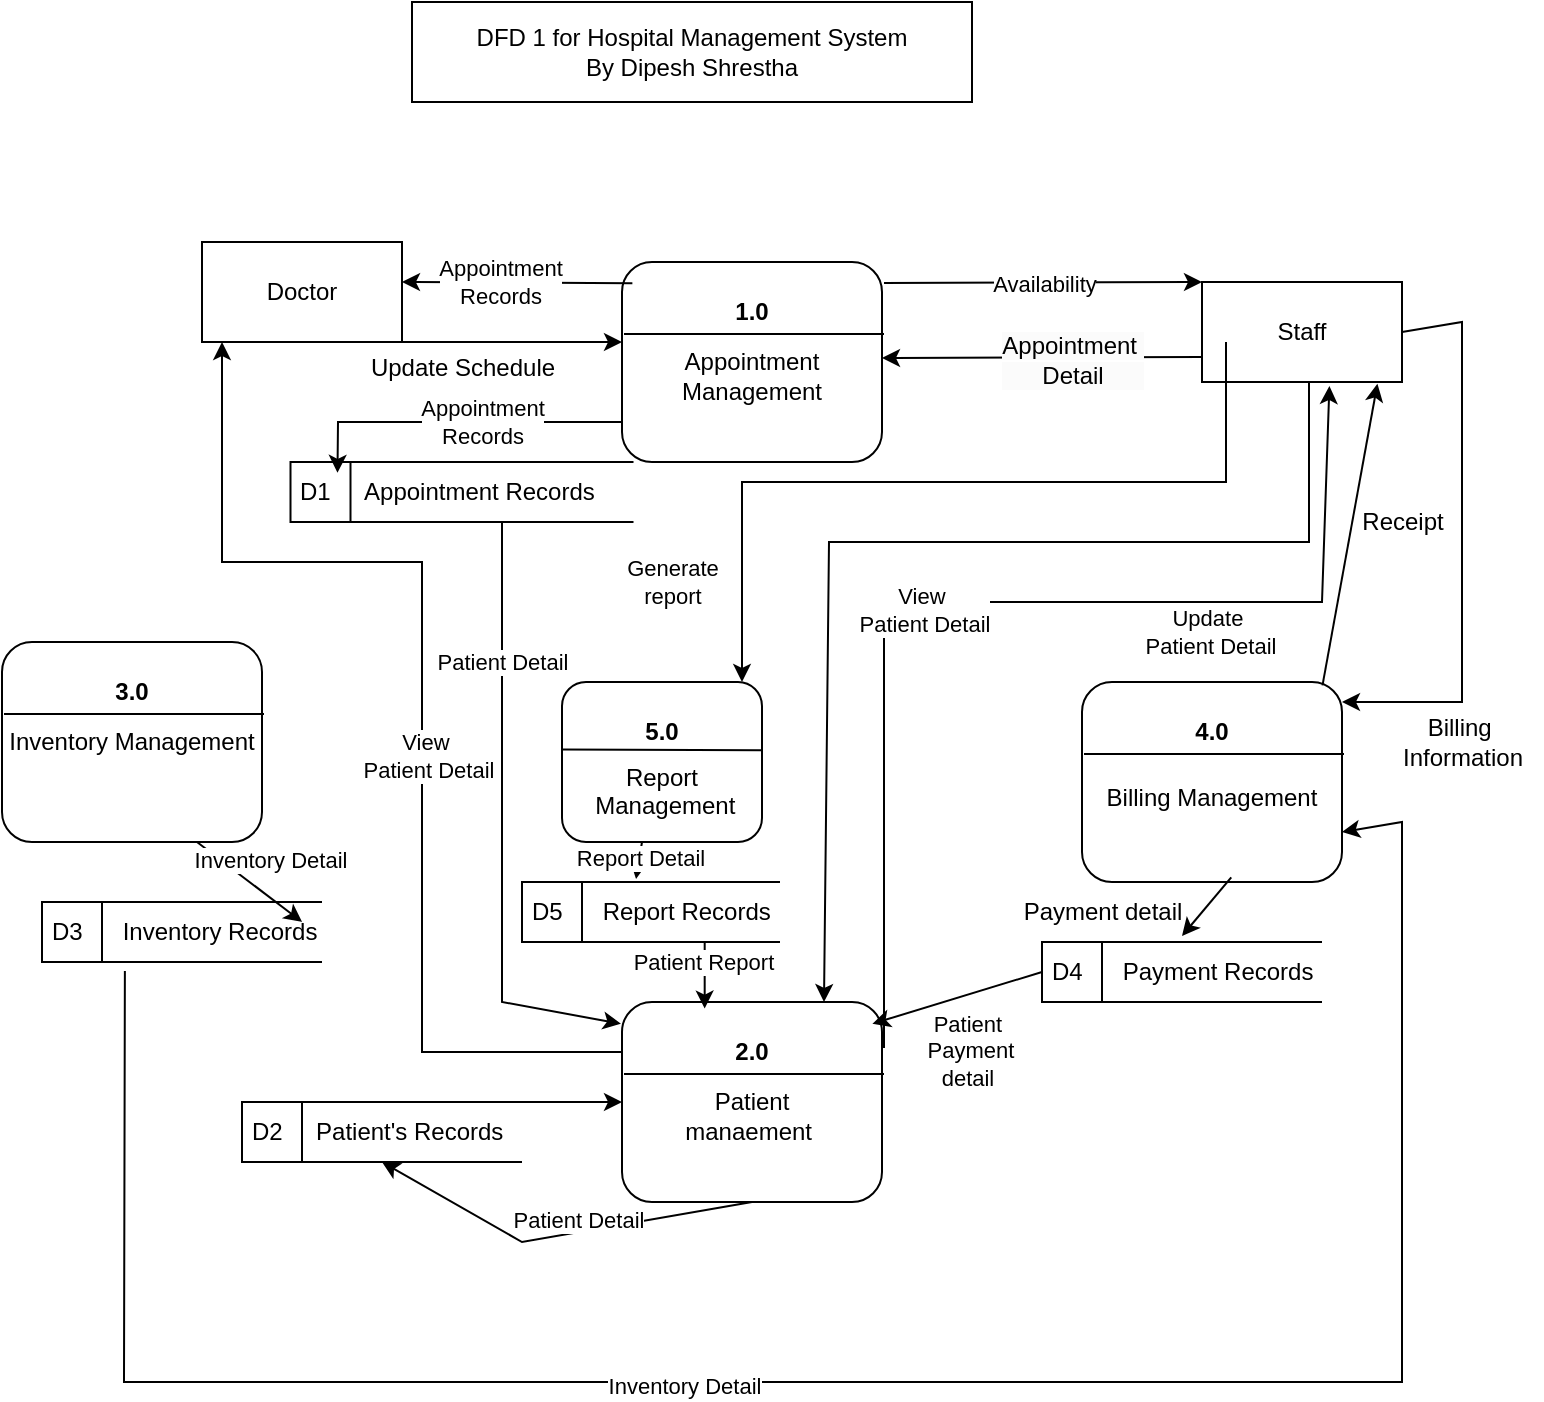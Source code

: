 <mxfile version="24.7.5">
  <diagram name="Page-1" id="medQR0uMSqfmS3sAr505">
    <mxGraphModel dx="802" dy="943" grid="1" gridSize="10" guides="1" tooltips="1" connect="1" arrows="1" fold="1" page="1" pageScale="1" pageWidth="850" pageHeight="1100" math="0" shadow="0">
      <root>
        <mxCell id="0" />
        <mxCell id="1" parent="0" />
        <mxCell id="Q4rP0zZHkfhK8uOjgC31-18" value="DFD 1 for Hospital Management System&lt;div&gt;By Dipesh Shrestha&lt;/div&gt;" style="html=1;dashed=0;whiteSpace=wrap;" vertex="1" parent="1">
          <mxGeometry x="275" y="170" width="280" height="50" as="geometry" />
        </mxCell>
        <mxCell id="Q4rP0zZHkfhK8uOjgC31-33" value="" style="group" vertex="1" connectable="0" parent="1">
          <mxGeometry x="70" y="490" width="131" height="100" as="geometry" />
        </mxCell>
        <mxCell id="Q4rP0zZHkfhK8uOjgC31-34" value="&lt;div&gt;Inventory Management&lt;/div&gt;&lt;div&gt;&lt;div&gt;&lt;/div&gt;&lt;div&gt;&lt;/div&gt;&lt;/div&gt;" style="rounded=1;whiteSpace=wrap;html=1;" vertex="1" parent="Q4rP0zZHkfhK8uOjgC31-33">
          <mxGeometry width="130" height="100" as="geometry" />
        </mxCell>
        <mxCell id="Q4rP0zZHkfhK8uOjgC31-35" value="" style="endArrow=none;html=1;rounded=0;exitX=0;exitY=0.5;exitDx=0;exitDy=0;entryX=1;entryY=0.5;entryDx=0;entryDy=0;" edge="1" parent="Q4rP0zZHkfhK8uOjgC31-33">
          <mxGeometry width="50" height="50" relative="1" as="geometry">
            <mxPoint x="1" y="36" as="sourcePoint" />
            <mxPoint x="131" y="36" as="targetPoint" />
          </mxGeometry>
        </mxCell>
        <mxCell id="Q4rP0zZHkfhK8uOjgC31-36" value="&lt;b&gt;3.0&lt;/b&gt;" style="text;html=1;align=center;verticalAlign=middle;whiteSpace=wrap;rounded=0;" vertex="1" parent="Q4rP0zZHkfhK8uOjgC31-33">
          <mxGeometry x="35" y="10" width="60" height="30" as="geometry" />
        </mxCell>
        <mxCell id="Q4rP0zZHkfhK8uOjgC31-40" value="" style="group" vertex="1" connectable="0" parent="1">
          <mxGeometry x="380" y="300" width="131" height="100" as="geometry" />
        </mxCell>
        <mxCell id="Q4rP0zZHkfhK8uOjgC31-41" value="&lt;div&gt;&lt;br&gt;&lt;/div&gt;Appointment Management&lt;div&gt;&lt;/div&gt;" style="rounded=1;whiteSpace=wrap;html=1;" vertex="1" parent="Q4rP0zZHkfhK8uOjgC31-40">
          <mxGeometry width="130" height="100" as="geometry" />
        </mxCell>
        <mxCell id="Q4rP0zZHkfhK8uOjgC31-42" value="" style="endArrow=none;html=1;rounded=0;exitX=0;exitY=0.5;exitDx=0;exitDy=0;entryX=1;entryY=0.5;entryDx=0;entryDy=0;" edge="1" parent="Q4rP0zZHkfhK8uOjgC31-40">
          <mxGeometry width="50" height="50" relative="1" as="geometry">
            <mxPoint x="1" y="36" as="sourcePoint" />
            <mxPoint x="131" y="36" as="targetPoint" />
          </mxGeometry>
        </mxCell>
        <mxCell id="Q4rP0zZHkfhK8uOjgC31-43" value="&lt;b&gt;1.0&lt;/b&gt;" style="text;html=1;align=center;verticalAlign=middle;whiteSpace=wrap;rounded=0;" vertex="1" parent="Q4rP0zZHkfhK8uOjgC31-40">
          <mxGeometry x="35" y="10" width="60" height="30" as="geometry" />
        </mxCell>
        <mxCell id="Q4rP0zZHkfhK8uOjgC31-45" value="" style="group" vertex="1" connectable="0" parent="1">
          <mxGeometry x="380" y="670" width="131" height="100" as="geometry" />
        </mxCell>
        <mxCell id="Q4rP0zZHkfhK8uOjgC31-46" value="&lt;div&gt;&lt;br&gt;&lt;/div&gt;Patient&lt;div&gt;manaement&amp;nbsp;&lt;div&gt;&lt;/div&gt;&lt;div&gt;&lt;/div&gt;&lt;/div&gt;" style="rounded=1;whiteSpace=wrap;html=1;" vertex="1" parent="Q4rP0zZHkfhK8uOjgC31-45">
          <mxGeometry width="130" height="100" as="geometry" />
        </mxCell>
        <mxCell id="Q4rP0zZHkfhK8uOjgC31-47" value="" style="endArrow=none;html=1;rounded=0;exitX=0;exitY=0.5;exitDx=0;exitDy=0;entryX=1;entryY=0.5;entryDx=0;entryDy=0;" edge="1" parent="Q4rP0zZHkfhK8uOjgC31-45">
          <mxGeometry width="50" height="50" relative="1" as="geometry">
            <mxPoint x="1" y="36" as="sourcePoint" />
            <mxPoint x="131" y="36" as="targetPoint" />
          </mxGeometry>
        </mxCell>
        <mxCell id="Q4rP0zZHkfhK8uOjgC31-48" value="&lt;b&gt;2.0&lt;/b&gt;" style="text;html=1;align=center;verticalAlign=middle;whiteSpace=wrap;rounded=0;" vertex="1" parent="Q4rP0zZHkfhK8uOjgC31-45">
          <mxGeometry x="35" y="10" width="60" height="30" as="geometry" />
        </mxCell>
        <mxCell id="Q4rP0zZHkfhK8uOjgC31-49" value="" style="group" vertex="1" connectable="0" parent="1">
          <mxGeometry x="610" y="510" width="140" height="100" as="geometry" />
        </mxCell>
        <mxCell id="Q4rP0zZHkfhK8uOjgC31-50" value="&lt;div&gt;&lt;br&gt;&lt;/div&gt;&lt;div&gt;Billing Management&lt;/div&gt;&lt;div&gt;&lt;div&gt;&lt;/div&gt;&lt;div&gt;&lt;/div&gt;&lt;/div&gt;" style="rounded=1;whiteSpace=wrap;html=1;" vertex="1" parent="Q4rP0zZHkfhK8uOjgC31-49">
          <mxGeometry width="130" height="100" as="geometry" />
        </mxCell>
        <mxCell id="Q4rP0zZHkfhK8uOjgC31-51" value="" style="endArrow=none;html=1;rounded=0;exitX=0;exitY=0.5;exitDx=0;exitDy=0;entryX=1;entryY=0.5;entryDx=0;entryDy=0;" edge="1" parent="Q4rP0zZHkfhK8uOjgC31-49">
          <mxGeometry width="50" height="50" relative="1" as="geometry">
            <mxPoint x="1" y="36" as="sourcePoint" />
            <mxPoint x="131" y="36" as="targetPoint" />
          </mxGeometry>
        </mxCell>
        <mxCell id="Q4rP0zZHkfhK8uOjgC31-52" value="&lt;b&gt;4.0&lt;/b&gt;" style="text;html=1;align=center;verticalAlign=middle;whiteSpace=wrap;rounded=0;" vertex="1" parent="Q4rP0zZHkfhK8uOjgC31-49">
          <mxGeometry x="35" y="10" width="60" height="30" as="geometry" />
        </mxCell>
        <mxCell id="Q4rP0zZHkfhK8uOjgC31-98" value="" style="endArrow=classic;html=1;rounded=0;exitX=0.574;exitY=0.977;exitDx=0;exitDy=0;exitPerimeter=0;" edge="1" parent="Q4rP0zZHkfhK8uOjgC31-49" source="Q4rP0zZHkfhK8uOjgC31-50">
          <mxGeometry width="50" height="50" relative="1" as="geometry">
            <mxPoint x="67" y="-30" as="sourcePoint" />
            <mxPoint x="50" y="127" as="targetPoint" />
          </mxGeometry>
        </mxCell>
        <mxCell id="Q4rP0zZHkfhK8uOjgC31-53" value="Staff" style="html=1;dashed=0;whiteSpace=wrap;" vertex="1" parent="1">
          <mxGeometry x="670" y="310" width="100" height="50" as="geometry" />
        </mxCell>
        <mxCell id="Q4rP0zZHkfhK8uOjgC31-54" value="Doctor" style="html=1;dashed=0;whiteSpace=wrap;" vertex="1" parent="1">
          <mxGeometry x="170" y="290" width="100" height="50" as="geometry" />
        </mxCell>
        <mxCell id="Q4rP0zZHkfhK8uOjgC31-59" value="" style="endArrow=classic;html=1;rounded=0;" edge="1" parent="1">
          <mxGeometry width="50" height="50" relative="1" as="geometry">
            <mxPoint x="270" y="340" as="sourcePoint" />
            <mxPoint x="380" y="340" as="targetPoint" />
          </mxGeometry>
        </mxCell>
        <mxCell id="Q4rP0zZHkfhK8uOjgC31-60" value="Update Schedule" style="text;html=1;align=center;verticalAlign=middle;resizable=0;points=[];autosize=1;strokeColor=none;fillColor=none;" vertex="1" parent="1">
          <mxGeometry x="240" y="338" width="120" height="30" as="geometry" />
        </mxCell>
        <mxCell id="Q4rP0zZHkfhK8uOjgC31-63" value="D1&amp;nbsp; &amp;nbsp; &amp;nbsp;Appointment Records" style="html=1;dashed=0;whiteSpace=wrap;shape=mxgraph.dfd.dataStoreID;align=left;spacingLeft=3;points=[[0,0],[0.5,0],[1,0],[0,0.5],[1,0.5],[0,1],[0.5,1],[1,1]];" vertex="1" parent="1">
          <mxGeometry x="214.25" y="400" width="171.5" height="30" as="geometry" />
        </mxCell>
        <mxCell id="Q4rP0zZHkfhK8uOjgC31-64" value="" style="endArrow=classic;html=1;rounded=0;exitX=0.342;exitY=1.025;exitDx=0;exitDy=0;exitPerimeter=0;entryX=0;entryY=0;entryDx=0;entryDy=0;" edge="1" parent="1" target="Q4rP0zZHkfhK8uOjgC31-53">
          <mxGeometry width="50" height="50" relative="1" as="geometry">
            <mxPoint x="511" y="310.5" as="sourcePoint" />
            <mxPoint x="546.54" y="360" as="targetPoint" />
          </mxGeometry>
        </mxCell>
        <mxCell id="Q4rP0zZHkfhK8uOjgC31-70" value="Availability" style="edgeLabel;html=1;align=center;verticalAlign=middle;resizable=0;points=[];" vertex="1" connectable="0" parent="Q4rP0zZHkfhK8uOjgC31-64">
          <mxGeometry x="0.001" y="-1" relative="1" as="geometry">
            <mxPoint as="offset" />
          </mxGeometry>
        </mxCell>
        <mxCell id="Q4rP0zZHkfhK8uOjgC31-65" value="D2&amp;nbsp; &amp;nbsp; &amp;nbsp;Patient&#39;s Records" style="html=1;dashed=0;whiteSpace=wrap;shape=mxgraph.dfd.dataStoreID;align=left;spacingLeft=3;points=[[0,0],[0.5,0],[1,0],[0,0.5],[1,0.5],[0,1],[0.5,1],[1,1]];" vertex="1" parent="1">
          <mxGeometry x="190" y="720" width="140" height="30" as="geometry" />
        </mxCell>
        <mxCell id="Q4rP0zZHkfhK8uOjgC31-66" value="" style="endArrow=classic;html=1;rounded=0;exitX=0;exitY=0.75;exitDx=0;exitDy=0;" edge="1" parent="1" source="Q4rP0zZHkfhK8uOjgC31-53">
          <mxGeometry width="50" height="50" relative="1" as="geometry">
            <mxPoint x="390" y="450" as="sourcePoint" />
            <mxPoint x="510" y="348" as="targetPoint" />
          </mxGeometry>
        </mxCell>
        <mxCell id="Q4rP0zZHkfhK8uOjgC31-69" value="&lt;span style=&quot;font-size: 12px; background-color: rgb(251, 251, 251);&quot;&gt;Appointment&amp;nbsp;&lt;/span&gt;&lt;div style=&quot;font-size: 12px; background-color: rgb(251, 251, 251);&quot;&gt;Detail&lt;/div&gt;" style="edgeLabel;html=1;align=center;verticalAlign=middle;resizable=0;points=[];" vertex="1" connectable="0" parent="Q4rP0zZHkfhK8uOjgC31-66">
          <mxGeometry x="-0.201" y="1" relative="1" as="geometry">
            <mxPoint x="-1" as="offset" />
          </mxGeometry>
        </mxCell>
        <mxCell id="Q4rP0zZHkfhK8uOjgC31-68" value="D3&amp;nbsp; &amp;nbsp; &amp;nbsp; Inventory Records" style="html=1;dashed=0;whiteSpace=wrap;shape=mxgraph.dfd.dataStoreID;align=left;spacingLeft=3;points=[[0,0],[0.5,0],[1,0],[0,0.5],[1,0.5],[0,1],[0.5,1],[1,1]];" vertex="1" parent="1">
          <mxGeometry x="90" y="620" width="140" height="30" as="geometry" />
        </mxCell>
        <mxCell id="Q4rP0zZHkfhK8uOjgC31-74" value="" style="endArrow=classic;html=1;rounded=0;entryX=0.5;entryY=1;entryDx=0;entryDy=0;exitX=0.5;exitY=1;exitDx=0;exitDy=0;" edge="1" parent="1" source="Q4rP0zZHkfhK8uOjgC31-46" target="Q4rP0zZHkfhK8uOjgC31-65">
          <mxGeometry width="50" height="50" relative="1" as="geometry">
            <mxPoint x="450" y="780" as="sourcePoint" />
            <mxPoint x="455" y="1008" as="targetPoint" />
            <Array as="points">
              <mxPoint x="330" y="790" />
            </Array>
          </mxGeometry>
        </mxCell>
        <mxCell id="Q4rP0zZHkfhK8uOjgC31-75" value="Patient Detail" style="edgeLabel;html=1;align=center;verticalAlign=middle;resizable=0;points=[];" vertex="1" connectable="0" parent="Q4rP0zZHkfhK8uOjgC31-74">
          <mxGeometry x="-0.11" y="-5" relative="1" as="geometry">
            <mxPoint y="-1" as="offset" />
          </mxGeometry>
        </mxCell>
        <mxCell id="Q4rP0zZHkfhK8uOjgC31-76" value="" style="endArrow=classic;html=1;rounded=0;entryX=0.137;entryY=0.181;entryDx=0;entryDy=0;entryPerimeter=0;" edge="1" parent="1" target="Q4rP0zZHkfhK8uOjgC31-63">
          <mxGeometry width="50" height="50" relative="1" as="geometry">
            <mxPoint x="380" y="380" as="sourcePoint" />
            <mxPoint x="480" y="400" as="targetPoint" />
            <Array as="points">
              <mxPoint x="238" y="380" />
            </Array>
          </mxGeometry>
        </mxCell>
        <mxCell id="Q4rP0zZHkfhK8uOjgC31-77" value="Appointment&lt;div&gt;Records&lt;/div&gt;" style="edgeLabel;html=1;align=center;verticalAlign=middle;resizable=0;points=[];rotation=0;" vertex="1" connectable="0" parent="Q4rP0zZHkfhK8uOjgC31-76">
          <mxGeometry x="0.25" relative="1" as="geometry">
            <mxPoint x="34" as="offset" />
          </mxGeometry>
        </mxCell>
        <mxCell id="Q4rP0zZHkfhK8uOjgC31-78" value="" style="endArrow=classic;html=1;rounded=0;entryX=1;entryY=1;entryDx=0;entryDy=0;exitX=0.04;exitY=0.106;exitDx=0;exitDy=0;exitPerimeter=0;" edge="1" parent="1" source="Q4rP0zZHkfhK8uOjgC31-41">
          <mxGeometry width="50" height="50" relative="1" as="geometry">
            <mxPoint x="374" y="280" as="sourcePoint" />
            <mxPoint x="270" y="310" as="targetPoint" />
          </mxGeometry>
        </mxCell>
        <mxCell id="Q4rP0zZHkfhK8uOjgC31-79" value="Appointment&lt;div&gt;Records&lt;/div&gt;" style="edgeLabel;html=1;align=center;verticalAlign=middle;resizable=0;points=[];rotation=0;" vertex="1" connectable="0" parent="Q4rP0zZHkfhK8uOjgC31-78">
          <mxGeometry x="0.25" relative="1" as="geometry">
            <mxPoint x="6" as="offset" />
          </mxGeometry>
        </mxCell>
        <mxCell id="Q4rP0zZHkfhK8uOjgC31-71" value="" style="endArrow=classic;html=1;rounded=0;entryX=-0.004;entryY=0.109;entryDx=0;entryDy=0;entryPerimeter=0;" edge="1" parent="1" target="Q4rP0zZHkfhK8uOjgC31-46">
          <mxGeometry width="50" height="50" relative="1" as="geometry">
            <mxPoint x="320" y="430" as="sourcePoint" />
            <mxPoint x="450" y="660" as="targetPoint" />
            <Array as="points">
              <mxPoint x="320" y="500" />
              <mxPoint x="320" y="670" />
            </Array>
          </mxGeometry>
        </mxCell>
        <mxCell id="Q4rP0zZHkfhK8uOjgC31-72" value="Patient Detail" style="edgeLabel;html=1;align=center;verticalAlign=middle;resizable=0;points=[];" vertex="1" connectable="0" parent="Q4rP0zZHkfhK8uOjgC31-71">
          <mxGeometry x="-0.11" y="-5" relative="1" as="geometry">
            <mxPoint x="5" y="-64" as="offset" />
          </mxGeometry>
        </mxCell>
        <mxCell id="Q4rP0zZHkfhK8uOjgC31-80" value="" style="endArrow=classic;html=1;rounded=0;entryX=0.75;entryY=0;entryDx=0;entryDy=0;exitX=0.5;exitY=1;exitDx=0;exitDy=0;" edge="1" parent="1">
          <mxGeometry width="50" height="50" relative="1" as="geometry">
            <mxPoint x="723.5" y="360" as="sourcePoint" />
            <mxPoint x="481" y="670.0" as="targetPoint" />
            <Array as="points">
              <mxPoint x="723.5" y="440" />
              <mxPoint x="483.5" y="440" />
            </Array>
          </mxGeometry>
        </mxCell>
        <mxCell id="Q4rP0zZHkfhK8uOjgC31-81" value="Update&amp;nbsp;&lt;div&gt;Patient Detail&lt;/div&gt;" style="edgeLabel;html=1;align=center;verticalAlign=middle;resizable=0;points=[];" vertex="1" connectable="0" parent="Q4rP0zZHkfhK8uOjgC31-80">
          <mxGeometry x="-0.11" y="-5" relative="1" as="geometry">
            <mxPoint x="115" y="50" as="offset" />
          </mxGeometry>
        </mxCell>
        <mxCell id="Q4rP0zZHkfhK8uOjgC31-82" value="" style="endArrow=classic;html=1;rounded=0;exitX=0;exitY=0.25;exitDx=0;exitDy=0;" edge="1" parent="1" source="Q4rP0zZHkfhK8uOjgC31-46">
          <mxGeometry width="50" height="50" relative="1" as="geometry">
            <mxPoint x="60" y="432" as="sourcePoint" />
            <mxPoint x="180" y="340" as="targetPoint" />
            <Array as="points">
              <mxPoint x="280" y="695" />
              <mxPoint x="280" y="450" />
              <mxPoint x="180" y="450" />
              <mxPoint x="180" y="340" />
            </Array>
          </mxGeometry>
        </mxCell>
        <mxCell id="Q4rP0zZHkfhK8uOjgC31-83" value="View&amp;nbsp;&lt;div&gt;Patient Detail&lt;/div&gt;" style="edgeLabel;html=1;align=center;verticalAlign=middle;resizable=0;points=[];" vertex="1" connectable="0" parent="Q4rP0zZHkfhK8uOjgC31-82">
          <mxGeometry x="-0.11" y="-5" relative="1" as="geometry">
            <mxPoint x="-2" y="-1" as="offset" />
          </mxGeometry>
        </mxCell>
        <mxCell id="Q4rP0zZHkfhK8uOjgC31-84" value="" style="endArrow=classic;html=1;rounded=0;exitX=0;exitY=0.25;exitDx=0;exitDy=0;entryX=0.637;entryY=1.04;entryDx=0;entryDy=0;entryPerimeter=0;" edge="1" parent="1" target="Q4rP0zZHkfhK8uOjgC31-53">
          <mxGeometry width="50" height="50" relative="1" as="geometry">
            <mxPoint x="511" y="693" as="sourcePoint" />
            <mxPoint x="800" y="360" as="targetPoint" />
            <Array as="points">
              <mxPoint x="511" y="470" />
              <mxPoint x="730" y="470" />
            </Array>
          </mxGeometry>
        </mxCell>
        <mxCell id="Q4rP0zZHkfhK8uOjgC31-85" value="View&amp;nbsp;&lt;div&gt;Patient Detail&lt;/div&gt;" style="edgeLabel;html=1;align=center;verticalAlign=middle;resizable=0;points=[];" vertex="1" connectable="0" parent="Q4rP0zZHkfhK8uOjgC31-84">
          <mxGeometry x="-0.11" y="-5" relative="1" as="geometry">
            <mxPoint x="-2" y="-1" as="offset" />
          </mxGeometry>
        </mxCell>
        <mxCell id="Q4rP0zZHkfhK8uOjgC31-86" value="D4&amp;nbsp; &amp;nbsp; &amp;nbsp; Payment Records" style="html=1;dashed=0;whiteSpace=wrap;shape=mxgraph.dfd.dataStoreID;align=left;spacingLeft=3;points=[[0,0],[0.5,0],[1,0],[0,0.5],[1,0.5],[0,1],[0.5,1],[1,1]];" vertex="1" parent="1">
          <mxGeometry x="590" y="640" width="140" height="30" as="geometry" />
        </mxCell>
        <mxCell id="Q4rP0zZHkfhK8uOjgC31-87" value="" style="endArrow=classic;html=1;rounded=0;exitX=1;exitY=0;exitDx=0;exitDy=0;entryX=0;entryY=0.5;entryDx=0;entryDy=0;" edge="1" parent="1" source="Q4rP0zZHkfhK8uOjgC31-65" target="Q4rP0zZHkfhK8uOjgC31-46">
          <mxGeometry width="50" height="50" relative="1" as="geometry">
            <mxPoint x="400" y="590" as="sourcePoint" />
            <mxPoint x="450" y="540" as="targetPoint" />
          </mxGeometry>
        </mxCell>
        <mxCell id="Q4rP0zZHkfhK8uOjgC31-90" value="" style="endArrow=classic;html=1;rounded=0;exitX=0.75;exitY=1;exitDx=0;exitDy=0;entryX=0.929;entryY=0.333;entryDx=0;entryDy=0;entryPerimeter=0;" edge="1" parent="1" source="Q4rP0zZHkfhK8uOjgC31-34" target="Q4rP0zZHkfhK8uOjgC31-68">
          <mxGeometry width="50" height="50" relative="1" as="geometry">
            <mxPoint x="400" y="590" as="sourcePoint" />
            <mxPoint x="450" y="540" as="targetPoint" />
          </mxGeometry>
        </mxCell>
        <mxCell id="Q4rP0zZHkfhK8uOjgC31-91" value="Inventory Detail" style="edgeLabel;html=1;align=center;verticalAlign=middle;resizable=0;points=[];" vertex="1" connectable="0" parent="Q4rP0zZHkfhK8uOjgC31-90">
          <mxGeometry x="0.028" y="15" relative="1" as="geometry">
            <mxPoint as="offset" />
          </mxGeometry>
        </mxCell>
        <mxCell id="Q4rP0zZHkfhK8uOjgC31-92" value="" style="endArrow=classic;html=1;rounded=0;exitX=0.296;exitY=1.152;exitDx=0;exitDy=0;exitPerimeter=0;entryX=1;entryY=0.75;entryDx=0;entryDy=0;" edge="1" parent="1" source="Q4rP0zZHkfhK8uOjgC31-68" target="Q4rP0zZHkfhK8uOjgC31-50">
          <mxGeometry width="50" height="50" relative="1" as="geometry">
            <mxPoint x="400" y="590" as="sourcePoint" />
            <mxPoint x="740" y="585" as="targetPoint" />
            <Array as="points">
              <mxPoint x="131" y="860" />
              <mxPoint x="770" y="860" />
              <mxPoint x="770" y="580" />
            </Array>
          </mxGeometry>
        </mxCell>
        <mxCell id="Q4rP0zZHkfhK8uOjgC31-93" value="Inventory Detail" style="edgeLabel;html=1;align=center;verticalAlign=middle;resizable=0;points=[];" vertex="1" connectable="0" parent="Q4rP0zZHkfhK8uOjgC31-92">
          <mxGeometry x="-0.161" y="-2" relative="1" as="geometry">
            <mxPoint x="1" as="offset" />
          </mxGeometry>
        </mxCell>
        <mxCell id="Q4rP0zZHkfhK8uOjgC31-94" value="" style="endArrow=classic;html=1;rounded=0;exitX=0;exitY=0.5;exitDx=0;exitDy=0;entryX=0.963;entryY=0.109;entryDx=0;entryDy=0;entryPerimeter=0;" edge="1" parent="1" source="Q4rP0zZHkfhK8uOjgC31-86" target="Q4rP0zZHkfhK8uOjgC31-46">
          <mxGeometry width="50" height="50" relative="1" as="geometry">
            <mxPoint x="400" y="590" as="sourcePoint" />
            <mxPoint x="450" y="540" as="targetPoint" />
          </mxGeometry>
        </mxCell>
        <mxCell id="Q4rP0zZHkfhK8uOjgC31-95" value="Patient&amp;nbsp;&lt;div&gt;Payment&lt;/div&gt;&lt;div&gt;detail&amp;nbsp;&lt;/div&gt;&lt;div&gt;&lt;div&gt;&lt;br&gt;&lt;/div&gt;&lt;/div&gt;" style="edgeLabel;html=1;align=center;verticalAlign=middle;resizable=0;points=[];" vertex="1" connectable="0" parent="Q4rP0zZHkfhK8uOjgC31-94">
          <mxGeometry x="0.207" y="1" relative="1" as="geometry">
            <mxPoint x="15" y="29" as="offset" />
          </mxGeometry>
        </mxCell>
        <mxCell id="Q4rP0zZHkfhK8uOjgC31-96" value="" style="endArrow=classic;html=1;rounded=0;exitX=1;exitY=0.5;exitDx=0;exitDy=0;" edge="1" parent="1" source="Q4rP0zZHkfhK8uOjgC31-53">
          <mxGeometry width="50" height="50" relative="1" as="geometry">
            <mxPoint x="400" y="590" as="sourcePoint" />
            <mxPoint x="740" y="520" as="targetPoint" />
            <Array as="points">
              <mxPoint x="800" y="330" />
              <mxPoint x="800" y="520" />
            </Array>
          </mxGeometry>
        </mxCell>
        <mxCell id="Q4rP0zZHkfhK8uOjgC31-97" value="Billing&amp;nbsp;&lt;div&gt;Information&lt;/div&gt;" style="text;html=1;align=center;verticalAlign=middle;resizable=0;points=[];autosize=1;strokeColor=none;fillColor=none;" vertex="1" parent="1">
          <mxGeometry x="760" y="520" width="80" height="40" as="geometry" />
        </mxCell>
        <mxCell id="Q4rP0zZHkfhK8uOjgC31-99" value="Payment detail" style="text;html=1;align=center;verticalAlign=middle;resizable=0;points=[];autosize=1;strokeColor=none;fillColor=none;" vertex="1" parent="1">
          <mxGeometry x="570" y="610" width="100" height="30" as="geometry" />
        </mxCell>
        <mxCell id="Q4rP0zZHkfhK8uOjgC31-100" value="" style="endArrow=classic;html=1;rounded=0;exitX=0.925;exitY=0.017;exitDx=0;exitDy=0;exitPerimeter=0;entryX=0.877;entryY=1.017;entryDx=0;entryDy=0;entryPerimeter=0;" edge="1" parent="1" source="Q4rP0zZHkfhK8uOjgC31-50" target="Q4rP0zZHkfhK8uOjgC31-53">
          <mxGeometry width="50" height="50" relative="1" as="geometry">
            <mxPoint x="430" y="590" as="sourcePoint" />
            <mxPoint x="480" y="540" as="targetPoint" />
          </mxGeometry>
        </mxCell>
        <mxCell id="Q4rP0zZHkfhK8uOjgC31-101" value="Receipt" style="text;html=1;align=center;verticalAlign=middle;resizable=0;points=[];autosize=1;strokeColor=none;fillColor=none;" vertex="1" parent="1">
          <mxGeometry x="740" y="415" width="60" height="30" as="geometry" />
        </mxCell>
        <mxCell id="Q4rP0zZHkfhK8uOjgC31-103" value="" style="group" vertex="1" connectable="0" parent="1">
          <mxGeometry x="350" y="510" width="131" height="100" as="geometry" />
        </mxCell>
        <mxCell id="Q4rP0zZHkfhK8uOjgC31-104" value="&lt;div&gt;&lt;br&gt;&lt;/div&gt;&lt;div&gt;&lt;br&gt;&lt;/div&gt;Report&lt;div&gt;&amp;nbsp;Management&lt;div&gt;&lt;/div&gt;&lt;/div&gt;" style="rounded=1;whiteSpace=wrap;html=1;" vertex="1" parent="Q4rP0zZHkfhK8uOjgC31-103">
          <mxGeometry width="100" height="80" as="geometry" />
        </mxCell>
        <mxCell id="Q4rP0zZHkfhK8uOjgC31-105" value="" style="endArrow=none;html=1;rounded=0;entryX=1;entryY=0.426;entryDx=0;entryDy=0;entryPerimeter=0;exitX=-0.003;exitY=0.422;exitDx=0;exitDy=0;exitPerimeter=0;" edge="1" parent="Q4rP0zZHkfhK8uOjgC31-103" source="Q4rP0zZHkfhK8uOjgC31-104" target="Q4rP0zZHkfhK8uOjgC31-104">
          <mxGeometry width="50" height="50" relative="1" as="geometry">
            <mxPoint y="30" as="sourcePoint" />
            <mxPoint x="131" y="36" as="targetPoint" />
          </mxGeometry>
        </mxCell>
        <mxCell id="Q4rP0zZHkfhK8uOjgC31-106" value="&lt;b&gt;5.0&lt;/b&gt;" style="text;html=1;align=center;verticalAlign=middle;whiteSpace=wrap;rounded=0;" vertex="1" parent="Q4rP0zZHkfhK8uOjgC31-103">
          <mxGeometry x="20" y="10" width="60" height="30" as="geometry" />
        </mxCell>
        <mxCell id="Q4rP0zZHkfhK8uOjgC31-108" value="" style="endArrow=classic;html=1;rounded=0;exitX=0.5;exitY=1;exitDx=0;exitDy=0;" edge="1" parent="1">
          <mxGeometry width="50" height="50" relative="1" as="geometry">
            <mxPoint x="682" y="340" as="sourcePoint" />
            <mxPoint x="440" y="510" as="targetPoint" />
            <Array as="points">
              <mxPoint x="682" y="410" />
              <mxPoint x="440" y="410" />
            </Array>
          </mxGeometry>
        </mxCell>
        <mxCell id="Q4rP0zZHkfhK8uOjgC31-109" value="Generate&lt;div&gt;report&lt;/div&gt;" style="edgeLabel;html=1;align=center;verticalAlign=middle;resizable=0;points=[];" vertex="1" connectable="0" parent="Q4rP0zZHkfhK8uOjgC31-108">
          <mxGeometry x="-0.11" y="-5" relative="1" as="geometry">
            <mxPoint x="-164" y="55" as="offset" />
          </mxGeometry>
        </mxCell>
        <mxCell id="Q4rP0zZHkfhK8uOjgC31-110" value="D5&amp;nbsp; &amp;nbsp; &amp;nbsp; Report Records" style="html=1;dashed=0;whiteSpace=wrap;shape=mxgraph.dfd.dataStoreID;align=left;spacingLeft=3;points=[[0,0],[0.5,0],[1,0],[0,0.5],[1,0.5],[0,1],[0.5,1],[1,1]];" vertex="1" parent="1">
          <mxGeometry x="330" y="610" width="129" height="30" as="geometry" />
        </mxCell>
        <mxCell id="Q4rP0zZHkfhK8uOjgC31-111" value="" style="endArrow=classic;html=1;rounded=0;entryX=0.442;entryY=-0.048;entryDx=0;entryDy=0;entryPerimeter=0;" edge="1" parent="1" target="Q4rP0zZHkfhK8uOjgC31-110">
          <mxGeometry width="50" height="50" relative="1" as="geometry">
            <mxPoint x="390" y="590" as="sourcePoint" />
            <mxPoint x="430" y="480" as="targetPoint" />
          </mxGeometry>
        </mxCell>
        <mxCell id="Q4rP0zZHkfhK8uOjgC31-114" value="Report Detail" style="edgeLabel;html=1;align=center;verticalAlign=middle;resizable=0;points=[];" vertex="1" connectable="0" parent="Q4rP0zZHkfhK8uOjgC31-111">
          <mxGeometry x="-0.212" relative="1" as="geometry">
            <mxPoint as="offset" />
          </mxGeometry>
        </mxCell>
        <mxCell id="Q4rP0zZHkfhK8uOjgC31-112" value="" style="endArrow=classic;html=1;rounded=0;entryX=0.318;entryY=0.033;entryDx=0;entryDy=0;entryPerimeter=0;exitX=0.708;exitY=0.994;exitDx=0;exitDy=0;exitPerimeter=0;" edge="1" parent="1" source="Q4rP0zZHkfhK8uOjgC31-110" target="Q4rP0zZHkfhK8uOjgC31-46">
          <mxGeometry width="50" height="50" relative="1" as="geometry">
            <mxPoint x="400" y="600" as="sourcePoint" />
            <mxPoint x="397" y="619" as="targetPoint" />
          </mxGeometry>
        </mxCell>
        <mxCell id="Q4rP0zZHkfhK8uOjgC31-115" value="Patient Report&amp;nbsp;" style="edgeLabel;html=1;align=center;verticalAlign=middle;resizable=0;points=[];" vertex="1" connectable="0" parent="Q4rP0zZHkfhK8uOjgC31-112">
          <mxGeometry x="-0.388" relative="1" as="geometry">
            <mxPoint as="offset" />
          </mxGeometry>
        </mxCell>
      </root>
    </mxGraphModel>
  </diagram>
</mxfile>
